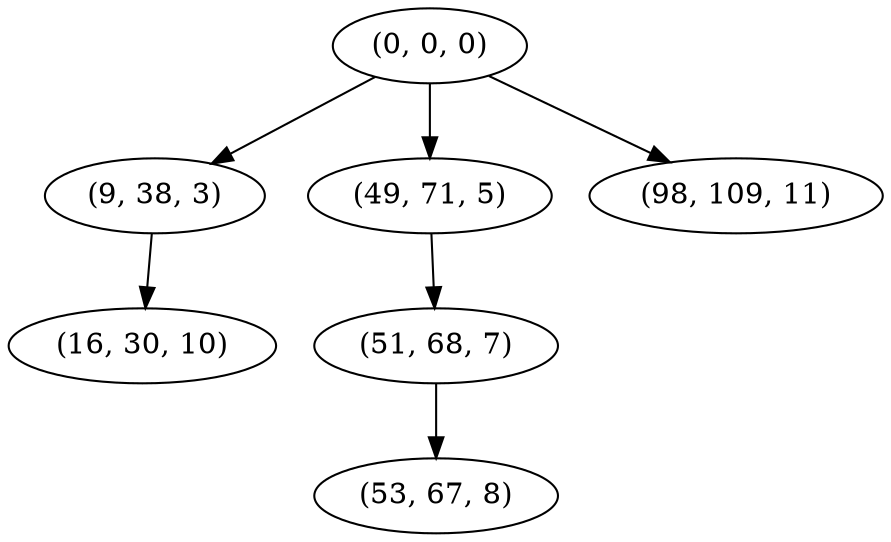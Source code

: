 digraph tree {
    "(0, 0, 0)";
    "(9, 38, 3)";
    "(16, 30, 10)";
    "(49, 71, 5)";
    "(51, 68, 7)";
    "(53, 67, 8)";
    "(98, 109, 11)";
    "(0, 0, 0)" -> "(9, 38, 3)";
    "(0, 0, 0)" -> "(49, 71, 5)";
    "(0, 0, 0)" -> "(98, 109, 11)";
    "(9, 38, 3)" -> "(16, 30, 10)";
    "(49, 71, 5)" -> "(51, 68, 7)";
    "(51, 68, 7)" -> "(53, 67, 8)";
}
